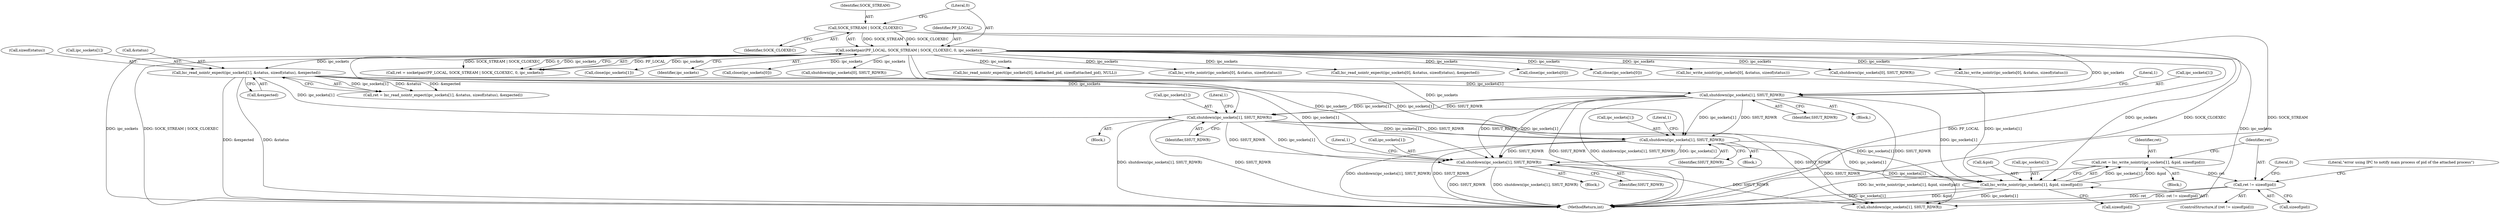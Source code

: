 digraph "0_lxc_81f466d05f2a89cb4f122ef7f593ff3f279b165c_1@API" {
"1000678" [label="(Call,ret != sizeof(pid))"];
"1000667" [label="(Call,ret = lxc_write_nointr(ipc_sockets[1], &pid, sizeof(pid)))"];
"1000669" [label="(Call,lxc_write_nointr(ipc_sockets[1], &pid, sizeof(pid)))"];
"1000552" [label="(Call,shutdown(ipc_sockets[1], SHUT_RDWR))"];
"1000281" [label="(Call,socketpair(PF_LOCAL, SOCK_STREAM | SOCK_CLOEXEC, 0, ipc_sockets))"];
"1000283" [label="(Call,SOCK_STREAM | SOCK_CLOEXEC)"];
"1000535" [label="(Call,lxc_read_nointr_expect(ipc_sockets[1], &status, sizeof(status), &expected))"];
"1000659" [label="(Call,shutdown(ipc_sockets[1], SHUT_RDWR))"];
"1000609" [label="(Call,shutdown(ipc_sockets[1], SHUT_RDWR))"];
"1000587" [label="(Call,shutdown(ipc_sockets[1], SHUT_RDWR))"];
"1000667" [label="(Call,ret = lxc_write_nointr(ipc_sockets[1], &pid, sizeof(pid)))"];
"1000677" [label="(ControlStructure,if (ret != sizeof(pid)))"];
"1000285" [label="(Identifier,SOCK_CLOEXEC)"];
"1000279" [label="(Call,ret = socketpair(PF_LOCAL, SOCK_STREAM | SOCK_CLOEXEC, 0, ipc_sockets))"];
"1000326" [label="(Call,close(ipc_sockets[1]))"];
"1000559" [label="(Literal,1)"];
"1000287" [label="(Identifier,ipc_sockets)"];
"1000281" [label="(Call,socketpair(PF_LOCAL, SOCK_STREAM | SOCK_CLOEXEC, 0, ipc_sockets))"];
"1000552" [label="(Call,shutdown(ipc_sockets[1], SHUT_RDWR))"];
"1000522" [label="(Call,close(ipc_sockets[0]))"];
"1000610" [label="(Call,ipc_sockets[1])"];
"1000584" [label="(Block,)"];
"1000666" [label="(Literal,1)"];
"1000284" [label="(Identifier,SOCK_STREAM)"];
"1000553" [label="(Call,ipc_sockets[1])"];
"1000660" [label="(Call,ipc_sockets[1])"];
"1000502" [label="(Call,shutdown(ipc_sockets[0], SHUT_RDWR))"];
"1000694" [label="(Literal,0)"];
"1000695" [label="(MethodReturn,int)"];
"1000286" [label="(Literal,0)"];
"1000535" [label="(Call,lxc_read_nointr_expect(ipc_sockets[1], &status, sizeof(status), &expected))"];
"1000369" [label="(Call,lxc_read_nointr_expect(ipc_sockets[0], &attached_pid, sizeof(attached_pid), NULL))"];
"1000468" [label="(Call,lxc_write_nointr(ipc_sockets[0], &status, sizeof(status)))"];
"1000536" [label="(Call,ipc_sockets[1])"];
"1000616" [label="(Literal,1)"];
"1000609" [label="(Call,shutdown(ipc_sockets[1], SHUT_RDWR))"];
"1000591" [label="(Identifier,SHUT_RDWR)"];
"1000656" [label="(Block,)"];
"1000441" [label="(Call,lxc_read_nointr_expect(ipc_sockets[0], &status, sizeof(status), &expected))"];
"1000556" [label="(Identifier,SHUT_RDWR)"];
"1000539" [label="(Call,&status)"];
"1000678" [label="(Call,ret != sizeof(pid))"];
"1000489" [label="(Call,close(ipc_sockets[0]))"];
"1000541" [label="(Call,sizeof(status))"];
"1000549" [label="(Block,)"];
"1000588" [label="(Call,ipc_sockets[1])"];
"1000659" [label="(Call,shutdown(ipc_sockets[1], SHUT_RDWR))"];
"1000613" [label="(Identifier,SHUT_RDWR)"];
"1000282" [label="(Identifier,PF_LOCAL)"];
"1000587" [label="(Call,shutdown(ipc_sockets[1], SHUT_RDWR))"];
"1000679" [label="(Identifier,ret)"];
"1000507" [label="(Call,close(ipc_sockets[0]))"];
"1000533" [label="(Call,ret = lxc_read_nointr_expect(ipc_sockets[1], &status, sizeof(status), &expected))"];
"1000283" [label="(Call,SOCK_STREAM | SOCK_CLOEXEC)"];
"1000134" [label="(Block,)"];
"1000420" [label="(Call,lxc_write_nointr(ipc_sockets[0], &status, sizeof(status)))"];
"1000684" [label="(Literal,\"error using IPC to notify main process of pid of the attached process\")"];
"1000669" [label="(Call,lxc_write_nointr(ipc_sockets[1], &pid, sizeof(pid)))"];
"1000673" [label="(Call,&pid)"];
"1000668" [label="(Identifier,ret)"];
"1000484" [label="(Call,shutdown(ipc_sockets[0], SHUT_RDWR))"];
"1000543" [label="(Call,&expected)"];
"1000663" [label="(Identifier,SHUT_RDWR)"];
"1000675" [label="(Call,sizeof(pid))"];
"1000606" [label="(Block,)"];
"1000670" [label="(Call,ipc_sockets[1])"];
"1000680" [label="(Call,sizeof(pid))"];
"1000351" [label="(Call,lxc_write_nointr(ipc_sockets[0], &status, sizeof(status)))"];
"1000685" [label="(Call,shutdown(ipc_sockets[1], SHUT_RDWR))"];
"1000594" [label="(Literal,1)"];
"1000678" -> "1000677"  [label="AST: "];
"1000678" -> "1000680"  [label="CFG: "];
"1000679" -> "1000678"  [label="AST: "];
"1000680" -> "1000678"  [label="AST: "];
"1000684" -> "1000678"  [label="CFG: "];
"1000694" -> "1000678"  [label="CFG: "];
"1000678" -> "1000695"  [label="DDG: ret != sizeof(pid)"];
"1000678" -> "1000695"  [label="DDG: ret"];
"1000667" -> "1000678"  [label="DDG: ret"];
"1000667" -> "1000134"  [label="AST: "];
"1000667" -> "1000669"  [label="CFG: "];
"1000668" -> "1000667"  [label="AST: "];
"1000669" -> "1000667"  [label="AST: "];
"1000679" -> "1000667"  [label="CFG: "];
"1000667" -> "1000695"  [label="DDG: lxc_write_nointr(ipc_sockets[1], &pid, sizeof(pid))"];
"1000669" -> "1000667"  [label="DDG: ipc_sockets[1]"];
"1000669" -> "1000667"  [label="DDG: &pid"];
"1000669" -> "1000675"  [label="CFG: "];
"1000670" -> "1000669"  [label="AST: "];
"1000673" -> "1000669"  [label="AST: "];
"1000675" -> "1000669"  [label="AST: "];
"1000669" -> "1000695"  [label="DDG: ipc_sockets[1]"];
"1000669" -> "1000695"  [label="DDG: &pid"];
"1000552" -> "1000669"  [label="DDG: ipc_sockets[1]"];
"1000659" -> "1000669"  [label="DDG: ipc_sockets[1]"];
"1000281" -> "1000669"  [label="DDG: ipc_sockets"];
"1000609" -> "1000669"  [label="DDG: ipc_sockets[1]"];
"1000587" -> "1000669"  [label="DDG: ipc_sockets[1]"];
"1000535" -> "1000669"  [label="DDG: ipc_sockets[1]"];
"1000669" -> "1000685"  [label="DDG: ipc_sockets[1]"];
"1000552" -> "1000549"  [label="AST: "];
"1000552" -> "1000556"  [label="CFG: "];
"1000553" -> "1000552"  [label="AST: "];
"1000556" -> "1000552"  [label="AST: "];
"1000559" -> "1000552"  [label="CFG: "];
"1000552" -> "1000695"  [label="DDG: SHUT_RDWR"];
"1000552" -> "1000695"  [label="DDG: shutdown(ipc_sockets[1], SHUT_RDWR)"];
"1000281" -> "1000552"  [label="DDG: ipc_sockets"];
"1000535" -> "1000552"  [label="DDG: ipc_sockets[1]"];
"1000552" -> "1000587"  [label="DDG: ipc_sockets[1]"];
"1000552" -> "1000587"  [label="DDG: SHUT_RDWR"];
"1000552" -> "1000609"  [label="DDG: ipc_sockets[1]"];
"1000552" -> "1000609"  [label="DDG: SHUT_RDWR"];
"1000552" -> "1000659"  [label="DDG: ipc_sockets[1]"];
"1000552" -> "1000659"  [label="DDG: SHUT_RDWR"];
"1000552" -> "1000685"  [label="DDG: SHUT_RDWR"];
"1000281" -> "1000279"  [label="AST: "];
"1000281" -> "1000287"  [label="CFG: "];
"1000282" -> "1000281"  [label="AST: "];
"1000283" -> "1000281"  [label="AST: "];
"1000286" -> "1000281"  [label="AST: "];
"1000287" -> "1000281"  [label="AST: "];
"1000279" -> "1000281"  [label="CFG: "];
"1000281" -> "1000695"  [label="DDG: PF_LOCAL"];
"1000281" -> "1000695"  [label="DDG: ipc_sockets"];
"1000281" -> "1000695"  [label="DDG: SOCK_STREAM | SOCK_CLOEXEC"];
"1000281" -> "1000279"  [label="DDG: PF_LOCAL"];
"1000281" -> "1000279"  [label="DDG: SOCK_STREAM | SOCK_CLOEXEC"];
"1000281" -> "1000279"  [label="DDG: 0"];
"1000281" -> "1000279"  [label="DDG: ipc_sockets"];
"1000283" -> "1000281"  [label="DDG: SOCK_STREAM"];
"1000283" -> "1000281"  [label="DDG: SOCK_CLOEXEC"];
"1000281" -> "1000326"  [label="DDG: ipc_sockets"];
"1000281" -> "1000351"  [label="DDG: ipc_sockets"];
"1000281" -> "1000369"  [label="DDG: ipc_sockets"];
"1000281" -> "1000420"  [label="DDG: ipc_sockets"];
"1000281" -> "1000441"  [label="DDG: ipc_sockets"];
"1000281" -> "1000468"  [label="DDG: ipc_sockets"];
"1000281" -> "1000484"  [label="DDG: ipc_sockets"];
"1000281" -> "1000489"  [label="DDG: ipc_sockets"];
"1000281" -> "1000502"  [label="DDG: ipc_sockets"];
"1000281" -> "1000507"  [label="DDG: ipc_sockets"];
"1000281" -> "1000522"  [label="DDG: ipc_sockets"];
"1000281" -> "1000535"  [label="DDG: ipc_sockets"];
"1000281" -> "1000587"  [label="DDG: ipc_sockets"];
"1000281" -> "1000609"  [label="DDG: ipc_sockets"];
"1000281" -> "1000659"  [label="DDG: ipc_sockets"];
"1000281" -> "1000685"  [label="DDG: ipc_sockets"];
"1000283" -> "1000285"  [label="CFG: "];
"1000284" -> "1000283"  [label="AST: "];
"1000285" -> "1000283"  [label="AST: "];
"1000286" -> "1000283"  [label="CFG: "];
"1000283" -> "1000695"  [label="DDG: SOCK_CLOEXEC"];
"1000283" -> "1000695"  [label="DDG: SOCK_STREAM"];
"1000535" -> "1000533"  [label="AST: "];
"1000535" -> "1000543"  [label="CFG: "];
"1000536" -> "1000535"  [label="AST: "];
"1000539" -> "1000535"  [label="AST: "];
"1000541" -> "1000535"  [label="AST: "];
"1000543" -> "1000535"  [label="AST: "];
"1000533" -> "1000535"  [label="CFG: "];
"1000535" -> "1000695"  [label="DDG: &expected"];
"1000535" -> "1000695"  [label="DDG: &status"];
"1000535" -> "1000533"  [label="DDG: ipc_sockets[1]"];
"1000535" -> "1000533"  [label="DDG: &status"];
"1000535" -> "1000533"  [label="DDG: &expected"];
"1000535" -> "1000587"  [label="DDG: ipc_sockets[1]"];
"1000535" -> "1000609"  [label="DDG: ipc_sockets[1]"];
"1000535" -> "1000659"  [label="DDG: ipc_sockets[1]"];
"1000659" -> "1000656"  [label="AST: "];
"1000659" -> "1000663"  [label="CFG: "];
"1000660" -> "1000659"  [label="AST: "];
"1000663" -> "1000659"  [label="AST: "];
"1000666" -> "1000659"  [label="CFG: "];
"1000659" -> "1000695"  [label="DDG: SHUT_RDWR"];
"1000659" -> "1000695"  [label="DDG: shutdown(ipc_sockets[1], SHUT_RDWR)"];
"1000609" -> "1000659"  [label="DDG: ipc_sockets[1]"];
"1000609" -> "1000659"  [label="DDG: SHUT_RDWR"];
"1000587" -> "1000659"  [label="DDG: ipc_sockets[1]"];
"1000587" -> "1000659"  [label="DDG: SHUT_RDWR"];
"1000659" -> "1000685"  [label="DDG: SHUT_RDWR"];
"1000609" -> "1000606"  [label="AST: "];
"1000609" -> "1000613"  [label="CFG: "];
"1000610" -> "1000609"  [label="AST: "];
"1000613" -> "1000609"  [label="AST: "];
"1000616" -> "1000609"  [label="CFG: "];
"1000609" -> "1000695"  [label="DDG: SHUT_RDWR"];
"1000609" -> "1000695"  [label="DDG: shutdown(ipc_sockets[1], SHUT_RDWR)"];
"1000587" -> "1000609"  [label="DDG: ipc_sockets[1]"];
"1000587" -> "1000609"  [label="DDG: SHUT_RDWR"];
"1000609" -> "1000685"  [label="DDG: SHUT_RDWR"];
"1000587" -> "1000584"  [label="AST: "];
"1000587" -> "1000591"  [label="CFG: "];
"1000588" -> "1000587"  [label="AST: "];
"1000591" -> "1000587"  [label="AST: "];
"1000594" -> "1000587"  [label="CFG: "];
"1000587" -> "1000695"  [label="DDG: shutdown(ipc_sockets[1], SHUT_RDWR)"];
"1000587" -> "1000695"  [label="DDG: SHUT_RDWR"];
"1000587" -> "1000685"  [label="DDG: SHUT_RDWR"];
}
